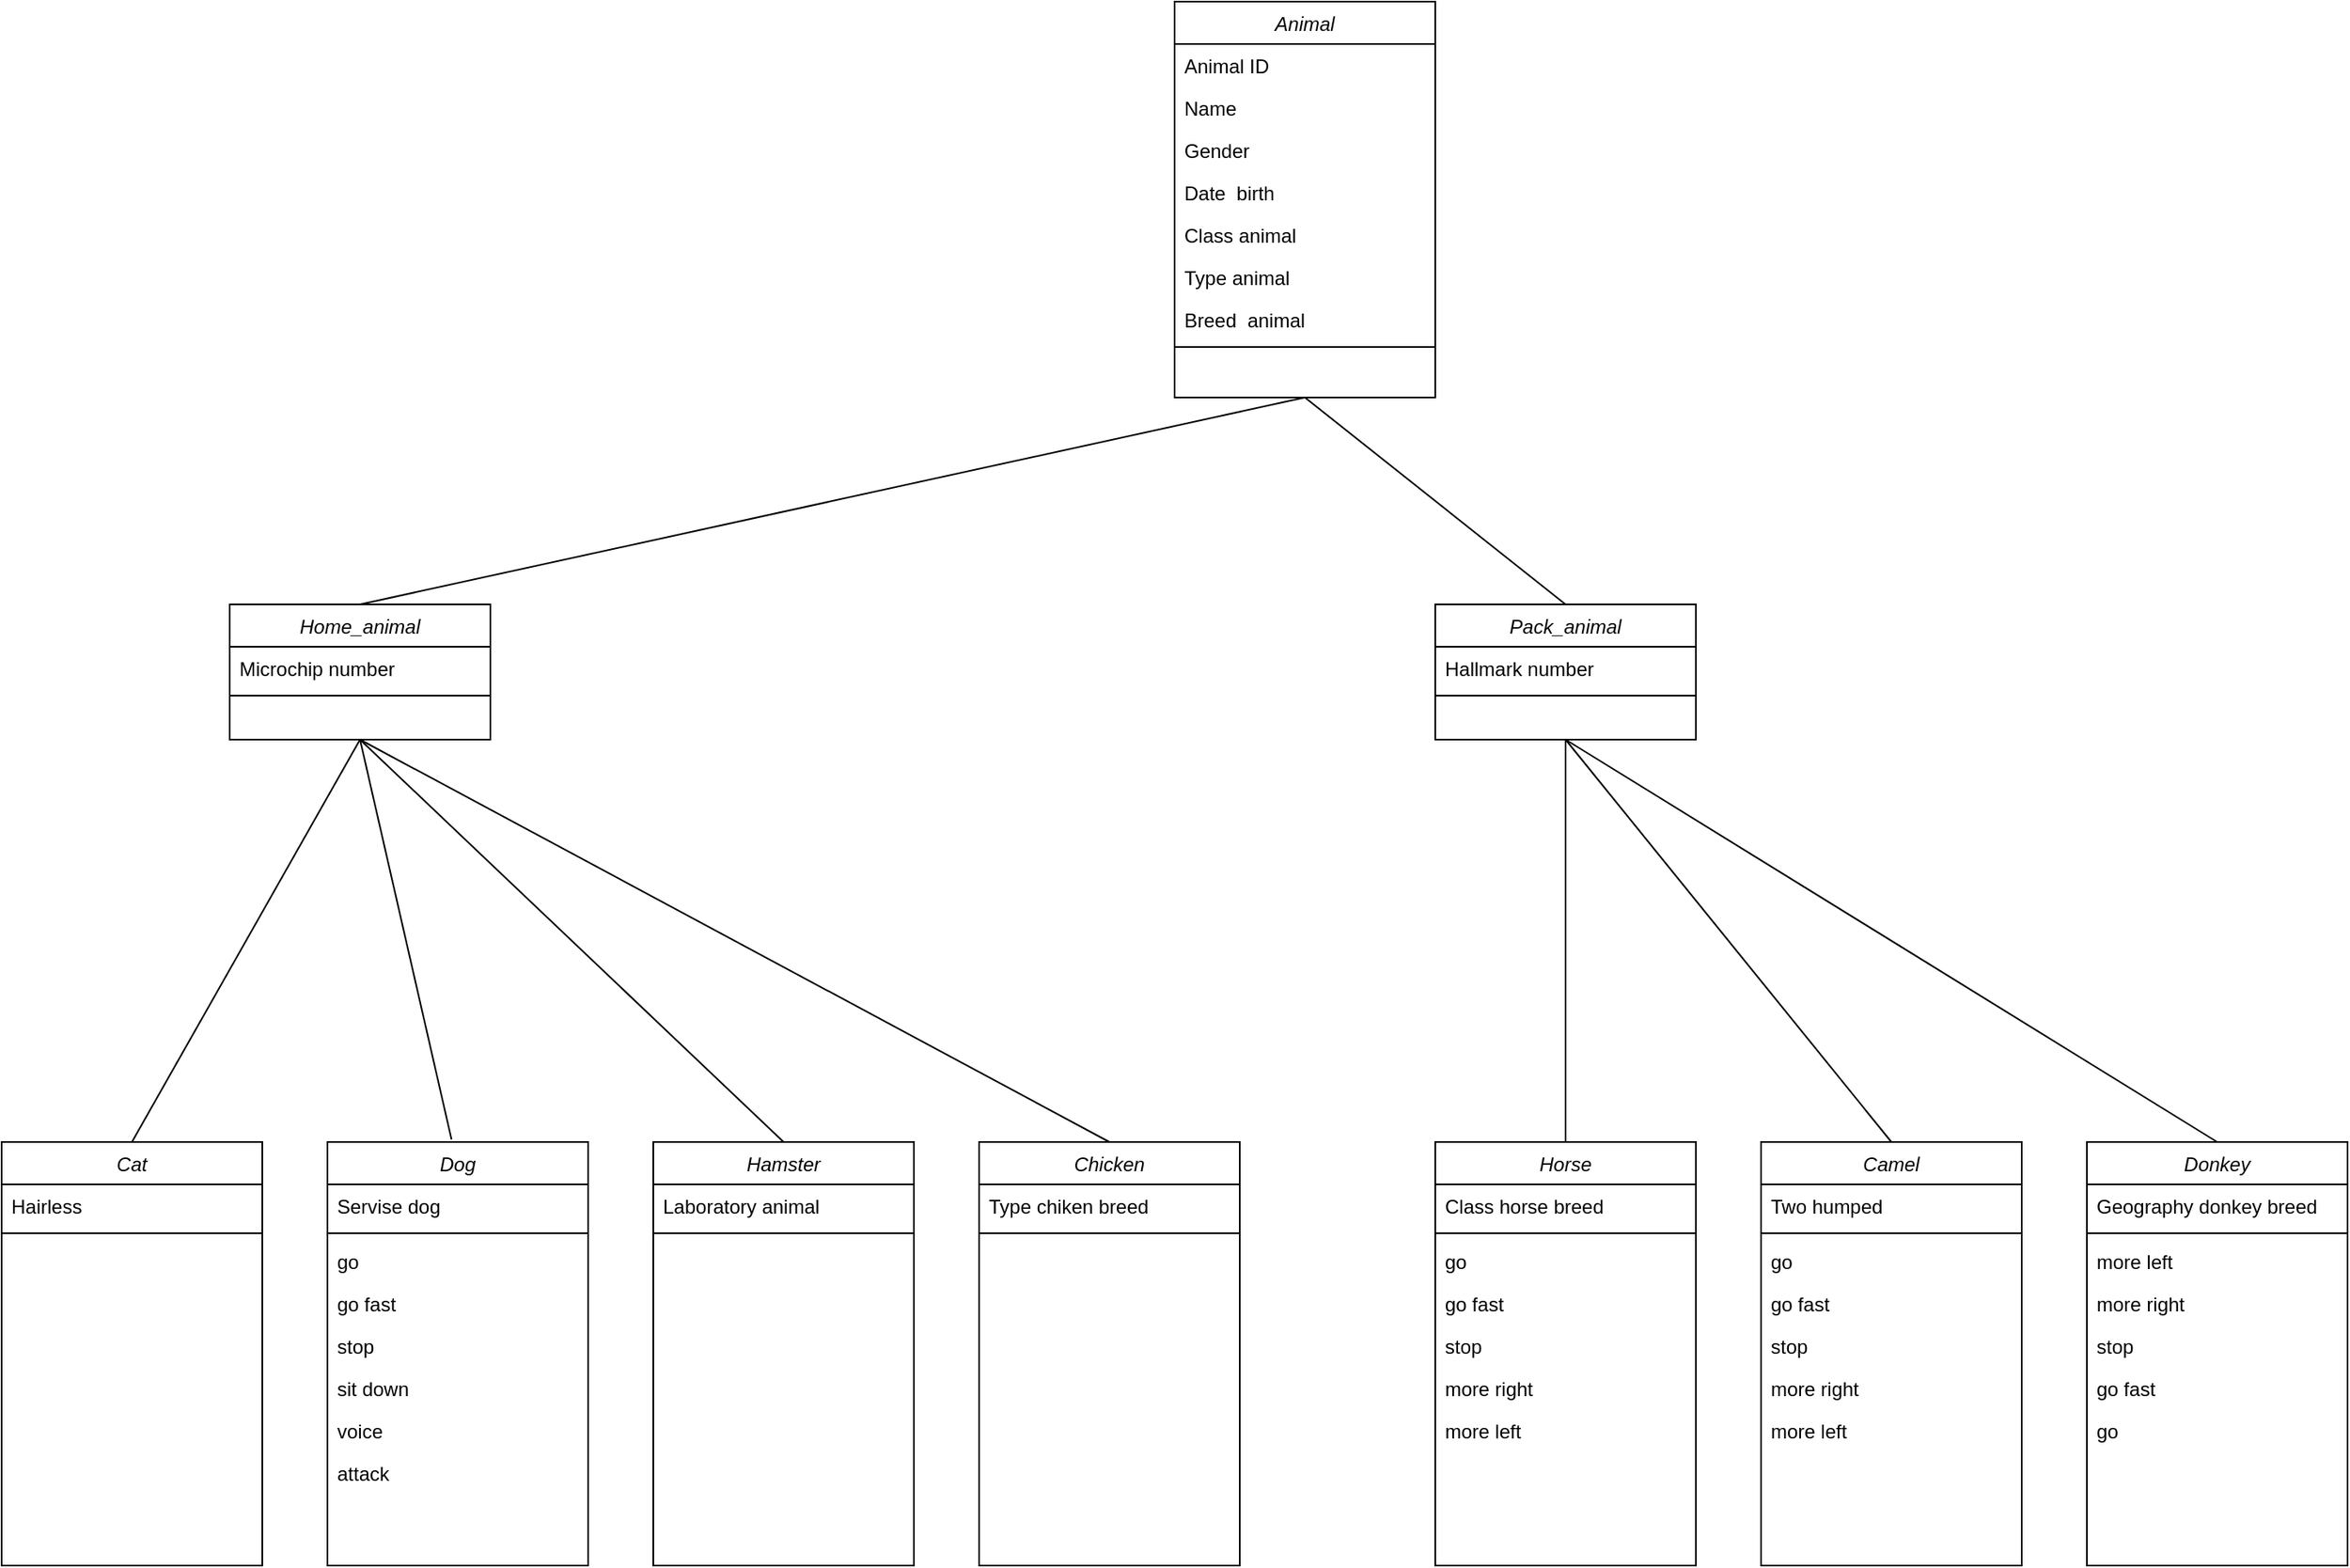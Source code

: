 <mxfile version="25.0.2">
  <diagram id="C5RBs43oDa-KdzZeNtuy" name="Page-1">
    <mxGraphModel dx="2327" dy="899" grid="1" gridSize="10" guides="1" tooltips="1" connect="1" arrows="1" fold="1" page="1" pageScale="1" pageWidth="827" pageHeight="1169" math="0" shadow="0">
      <root>
        <mxCell id="WIyWlLk6GJQsqaUBKTNV-0" />
        <mxCell id="WIyWlLk6GJQsqaUBKTNV-1" parent="WIyWlLk6GJQsqaUBKTNV-0" />
        <mxCell id="zkfFHV4jXpPFQw0GAbJ--0" value="Home_animal" style="swimlane;fontStyle=2;align=center;verticalAlign=top;childLayout=stackLayout;horizontal=1;startSize=26;horizontalStack=0;resizeParent=1;resizeLast=0;collapsible=1;marginBottom=0;rounded=0;shadow=0;strokeWidth=1;" parent="WIyWlLk6GJQsqaUBKTNV-1" vertex="1">
          <mxGeometry x="-660" y="527" width="160" height="83" as="geometry">
            <mxRectangle x="100" y="30" width="160" height="26" as="alternateBounds" />
          </mxGeometry>
        </mxCell>
        <mxCell id="TFcCsIYoFGyYDcuE7UwZ-116" value="Microchip number" style="text;align=left;verticalAlign=top;spacingLeft=4;spacingRight=4;overflow=hidden;rotatable=0;points=[[0,0.5],[1,0.5]];portConstraint=eastwest;rounded=0;shadow=0;html=0;" parent="zkfFHV4jXpPFQw0GAbJ--0" vertex="1">
          <mxGeometry y="26" width="160" height="26" as="geometry" />
        </mxCell>
        <mxCell id="zkfFHV4jXpPFQw0GAbJ--4" value="" style="line;html=1;strokeWidth=1;align=left;verticalAlign=middle;spacingTop=-1;spacingLeft=3;spacingRight=3;rotatable=0;labelPosition=right;points=[];portConstraint=eastwest;" parent="zkfFHV4jXpPFQw0GAbJ--0" vertex="1">
          <mxGeometry y="52" width="160" height="8" as="geometry" />
        </mxCell>
        <mxCell id="TFcCsIYoFGyYDcuE7UwZ-14" value="Cat" style="swimlane;fontStyle=2;align=center;verticalAlign=top;childLayout=stackLayout;horizontal=1;startSize=26;horizontalStack=0;resizeParent=1;resizeLast=0;collapsible=1;marginBottom=0;rounded=0;shadow=0;strokeWidth=1;" parent="WIyWlLk6GJQsqaUBKTNV-1" vertex="1">
          <mxGeometry x="-800" y="857" width="160" height="260" as="geometry">
            <mxRectangle x="230" y="140" width="160" height="26" as="alternateBounds" />
          </mxGeometry>
        </mxCell>
        <mxCell id="TFcCsIYoFGyYDcuE7UwZ-19" value="Hairless" style="text;align=left;verticalAlign=top;spacingLeft=4;spacingRight=4;overflow=hidden;rotatable=0;points=[[0,0.5],[1,0.5]];portConstraint=eastwest;rounded=0;shadow=0;html=0;" parent="TFcCsIYoFGyYDcuE7UwZ-14" vertex="1">
          <mxGeometry y="26" width="160" height="26" as="geometry" />
        </mxCell>
        <mxCell id="TFcCsIYoFGyYDcuE7UwZ-20" value="" style="line;html=1;strokeWidth=1;align=left;verticalAlign=middle;spacingTop=-1;spacingLeft=3;spacingRight=3;rotatable=0;labelPosition=right;points=[];portConstraint=eastwest;" parent="TFcCsIYoFGyYDcuE7UwZ-14" vertex="1">
          <mxGeometry y="52" width="160" height="8" as="geometry" />
        </mxCell>
        <mxCell id="TFcCsIYoFGyYDcuE7UwZ-21" value="Dog" style="swimlane;fontStyle=2;align=center;verticalAlign=top;childLayout=stackLayout;horizontal=1;startSize=26;horizontalStack=0;resizeParent=1;resizeLast=0;collapsible=1;marginBottom=0;rounded=0;shadow=0;strokeWidth=1;" parent="WIyWlLk6GJQsqaUBKTNV-1" vertex="1">
          <mxGeometry x="-600" y="857" width="160" height="260" as="geometry">
            <mxRectangle x="230" y="140" width="160" height="26" as="alternateBounds" />
          </mxGeometry>
        </mxCell>
        <mxCell id="TFcCsIYoFGyYDcuE7UwZ-26" value="Servise dog" style="text;align=left;verticalAlign=top;spacingLeft=4;spacingRight=4;overflow=hidden;rotatable=0;points=[[0,0.5],[1,0.5]];portConstraint=eastwest;rounded=0;shadow=0;html=0;" parent="TFcCsIYoFGyYDcuE7UwZ-21" vertex="1">
          <mxGeometry y="26" width="160" height="26" as="geometry" />
        </mxCell>
        <mxCell id="TFcCsIYoFGyYDcuE7UwZ-27" value="" style="line;html=1;strokeWidth=1;align=left;verticalAlign=middle;spacingTop=-1;spacingLeft=3;spacingRight=3;rotatable=0;labelPosition=right;points=[];portConstraint=eastwest;" parent="TFcCsIYoFGyYDcuE7UwZ-21" vertex="1">
          <mxGeometry y="52" width="160" height="8" as="geometry" />
        </mxCell>
        <mxCell id="TFcCsIYoFGyYDcuE7UwZ-134" value="go" style="text;align=left;verticalAlign=top;spacingLeft=4;spacingRight=4;overflow=hidden;rotatable=0;points=[[0,0.5],[1,0.5]];portConstraint=eastwest;rounded=0;shadow=0;html=0;" parent="TFcCsIYoFGyYDcuE7UwZ-21" vertex="1">
          <mxGeometry y="60" width="160" height="26" as="geometry" />
        </mxCell>
        <mxCell id="TFcCsIYoFGyYDcuE7UwZ-135" value="go fast" style="text;align=left;verticalAlign=top;spacingLeft=4;spacingRight=4;overflow=hidden;rotatable=0;points=[[0,0.5],[1,0.5]];portConstraint=eastwest;rounded=0;shadow=0;html=0;" parent="TFcCsIYoFGyYDcuE7UwZ-21" vertex="1">
          <mxGeometry y="86" width="160" height="26" as="geometry" />
        </mxCell>
        <mxCell id="TFcCsIYoFGyYDcuE7UwZ-136" value="stop" style="text;align=left;verticalAlign=top;spacingLeft=4;spacingRight=4;overflow=hidden;rotatable=0;points=[[0,0.5],[1,0.5]];portConstraint=eastwest;rounded=0;shadow=0;html=0;" parent="TFcCsIYoFGyYDcuE7UwZ-21" vertex="1">
          <mxGeometry y="112" width="160" height="26" as="geometry" />
        </mxCell>
        <mxCell id="TFcCsIYoFGyYDcuE7UwZ-137" value="sit down" style="text;align=left;verticalAlign=top;spacingLeft=4;spacingRight=4;overflow=hidden;rotatable=0;points=[[0,0.5],[1,0.5]];portConstraint=eastwest;rounded=0;shadow=0;html=0;" parent="TFcCsIYoFGyYDcuE7UwZ-21" vertex="1">
          <mxGeometry y="138" width="160" height="26" as="geometry" />
        </mxCell>
        <mxCell id="TFcCsIYoFGyYDcuE7UwZ-138" value="voice" style="text;align=left;verticalAlign=top;spacingLeft=4;spacingRight=4;overflow=hidden;rotatable=0;points=[[0,0.5],[1,0.5]];portConstraint=eastwest;rounded=0;shadow=0;html=0;" parent="TFcCsIYoFGyYDcuE7UwZ-21" vertex="1">
          <mxGeometry y="164" width="160" height="26" as="geometry" />
        </mxCell>
        <mxCell id="TFcCsIYoFGyYDcuE7UwZ-139" value="attack" style="text;align=left;verticalAlign=top;spacingLeft=4;spacingRight=4;overflow=hidden;rotatable=0;points=[[0,0.5],[1,0.5]];portConstraint=eastwest;rounded=0;shadow=0;html=0;" parent="TFcCsIYoFGyYDcuE7UwZ-21" vertex="1">
          <mxGeometry y="190" width="160" height="26" as="geometry" />
        </mxCell>
        <mxCell id="TFcCsIYoFGyYDcuE7UwZ-29" value="Hamster" style="swimlane;fontStyle=2;align=center;verticalAlign=top;childLayout=stackLayout;horizontal=1;startSize=26;horizontalStack=0;resizeParent=1;resizeLast=0;collapsible=1;marginBottom=0;rounded=0;shadow=0;strokeWidth=1;" parent="WIyWlLk6GJQsqaUBKTNV-1" vertex="1">
          <mxGeometry x="-400" y="857" width="160" height="260" as="geometry">
            <mxRectangle x="230" y="140" width="160" height="26" as="alternateBounds" />
          </mxGeometry>
        </mxCell>
        <mxCell id="TFcCsIYoFGyYDcuE7UwZ-34" value="Laboratory animal" style="text;align=left;verticalAlign=top;spacingLeft=4;spacingRight=4;overflow=hidden;rotatable=0;points=[[0,0.5],[1,0.5]];portConstraint=eastwest;rounded=0;shadow=0;html=0;" parent="TFcCsIYoFGyYDcuE7UwZ-29" vertex="1">
          <mxGeometry y="26" width="160" height="26" as="geometry" />
        </mxCell>
        <mxCell id="TFcCsIYoFGyYDcuE7UwZ-35" value="" style="line;html=1;strokeWidth=1;align=left;verticalAlign=middle;spacingTop=-1;spacingLeft=3;spacingRight=3;rotatable=0;labelPosition=right;points=[];portConstraint=eastwest;" parent="TFcCsIYoFGyYDcuE7UwZ-29" vertex="1">
          <mxGeometry y="52" width="160" height="8" as="geometry" />
        </mxCell>
        <mxCell id="TFcCsIYoFGyYDcuE7UwZ-38" value="" style="endArrow=none;html=1;rounded=0;entryX=0.5;entryY=1;entryDx=0;entryDy=0;exitX=0.5;exitY=0;exitDx=0;exitDy=0;" parent="WIyWlLk6GJQsqaUBKTNV-1" source="TFcCsIYoFGyYDcuE7UwZ-14" target="zkfFHV4jXpPFQw0GAbJ--0" edge="1">
          <mxGeometry width="50" height="50" relative="1" as="geometry">
            <mxPoint x="-580" y="877" as="sourcePoint" />
            <mxPoint x="-320" y="897" as="targetPoint" />
          </mxGeometry>
        </mxCell>
        <mxCell id="TFcCsIYoFGyYDcuE7UwZ-39" value="" style="endArrow=none;html=1;rounded=0;exitX=0.476;exitY=-0.006;exitDx=0;exitDy=0;exitPerimeter=0;entryX=0.5;entryY=1;entryDx=0;entryDy=0;" parent="WIyWlLk6GJQsqaUBKTNV-1" source="TFcCsIYoFGyYDcuE7UwZ-21" target="zkfFHV4jXpPFQw0GAbJ--0" edge="1">
          <mxGeometry width="50" height="50" relative="1" as="geometry">
            <mxPoint x="-390" y="857" as="sourcePoint" />
            <mxPoint x="-580" y="767" as="targetPoint" />
          </mxGeometry>
        </mxCell>
        <mxCell id="TFcCsIYoFGyYDcuE7UwZ-40" value="" style="endArrow=none;html=1;rounded=0;exitX=0.5;exitY=0;exitDx=0;exitDy=0;" parent="WIyWlLk6GJQsqaUBKTNV-1" source="TFcCsIYoFGyYDcuE7UwZ-29" edge="1">
          <mxGeometry width="50" height="50" relative="1" as="geometry">
            <mxPoint x="-370" y="947" as="sourcePoint" />
            <mxPoint x="-580" y="610" as="targetPoint" />
          </mxGeometry>
        </mxCell>
        <mxCell id="TFcCsIYoFGyYDcuE7UwZ-41" value="Pack_animal" style="swimlane;fontStyle=2;align=center;verticalAlign=top;childLayout=stackLayout;horizontal=1;startSize=26;horizontalStack=0;resizeParent=1;resizeLast=0;collapsible=1;marginBottom=0;rounded=0;shadow=0;strokeWidth=1;" parent="WIyWlLk6GJQsqaUBKTNV-1" vertex="1">
          <mxGeometry x="80" y="527" width="160" height="83" as="geometry">
            <mxRectangle x="100" y="30" width="160" height="26" as="alternateBounds" />
          </mxGeometry>
        </mxCell>
        <mxCell id="TFcCsIYoFGyYDcuE7UwZ-43" value="Hallmark number" style="text;align=left;verticalAlign=top;spacingLeft=4;spacingRight=4;overflow=hidden;rotatable=0;points=[[0,0.5],[1,0.5]];portConstraint=eastwest;" parent="TFcCsIYoFGyYDcuE7UwZ-41" vertex="1">
          <mxGeometry y="26" width="160" height="26" as="geometry" />
        </mxCell>
        <mxCell id="TFcCsIYoFGyYDcuE7UwZ-47" value="" style="line;html=1;strokeWidth=1;align=left;verticalAlign=middle;spacingTop=-1;spacingLeft=3;spacingRight=3;rotatable=0;labelPosition=right;points=[];portConstraint=eastwest;" parent="TFcCsIYoFGyYDcuE7UwZ-41" vertex="1">
          <mxGeometry y="52" width="160" height="8" as="geometry" />
        </mxCell>
        <mxCell id="TFcCsIYoFGyYDcuE7UwZ-49" value="Horse" style="swimlane;fontStyle=2;align=center;verticalAlign=top;childLayout=stackLayout;horizontal=1;startSize=26;horizontalStack=0;resizeParent=1;resizeLast=0;collapsible=1;marginBottom=0;rounded=0;shadow=0;strokeWidth=1;" parent="WIyWlLk6GJQsqaUBKTNV-1" vertex="1">
          <mxGeometry x="80" y="857" width="160" height="260" as="geometry">
            <mxRectangle x="230" y="140" width="160" height="26" as="alternateBounds" />
          </mxGeometry>
        </mxCell>
        <mxCell id="TFcCsIYoFGyYDcuE7UwZ-55" value="Class horse breed" style="text;align=left;verticalAlign=top;spacingLeft=4;spacingRight=4;overflow=hidden;rotatable=0;points=[[0,0.5],[1,0.5]];portConstraint=eastwest;rounded=0;shadow=0;html=0;" parent="TFcCsIYoFGyYDcuE7UwZ-49" vertex="1">
          <mxGeometry y="26" width="160" height="26" as="geometry" />
        </mxCell>
        <mxCell id="TFcCsIYoFGyYDcuE7UwZ-56" value="" style="line;html=1;strokeWidth=1;align=left;verticalAlign=middle;spacingTop=-1;spacingLeft=3;spacingRight=3;rotatable=0;labelPosition=right;points=[];portConstraint=eastwest;" parent="TFcCsIYoFGyYDcuE7UwZ-49" vertex="1">
          <mxGeometry y="52" width="160" height="8" as="geometry" />
        </mxCell>
        <mxCell id="TFcCsIYoFGyYDcuE7UwZ-117" value="go" style="text;align=left;verticalAlign=top;spacingLeft=4;spacingRight=4;overflow=hidden;rotatable=0;points=[[0,0.5],[1,0.5]];portConstraint=eastwest;rounded=0;shadow=0;html=0;" parent="TFcCsIYoFGyYDcuE7UwZ-49" vertex="1">
          <mxGeometry y="60" width="160" height="26" as="geometry" />
        </mxCell>
        <mxCell id="TFcCsIYoFGyYDcuE7UwZ-119" value="go fast" style="text;align=left;verticalAlign=top;spacingLeft=4;spacingRight=4;overflow=hidden;rotatable=0;points=[[0,0.5],[1,0.5]];portConstraint=eastwest;rounded=0;shadow=0;html=0;" parent="TFcCsIYoFGyYDcuE7UwZ-49" vertex="1">
          <mxGeometry y="86" width="160" height="26" as="geometry" />
        </mxCell>
        <mxCell id="TFcCsIYoFGyYDcuE7UwZ-118" value="stop" style="text;align=left;verticalAlign=top;spacingLeft=4;spacingRight=4;overflow=hidden;rotatable=0;points=[[0,0.5],[1,0.5]];portConstraint=eastwest;rounded=0;shadow=0;html=0;" parent="TFcCsIYoFGyYDcuE7UwZ-49" vertex="1">
          <mxGeometry y="112" width="160" height="26" as="geometry" />
        </mxCell>
        <mxCell id="TFcCsIYoFGyYDcuE7UwZ-122" value="more right" style="text;align=left;verticalAlign=top;spacingLeft=4;spacingRight=4;overflow=hidden;rotatable=0;points=[[0,0.5],[1,0.5]];portConstraint=eastwest;rounded=0;shadow=0;html=0;" parent="TFcCsIYoFGyYDcuE7UwZ-49" vertex="1">
          <mxGeometry y="138" width="160" height="26" as="geometry" />
        </mxCell>
        <mxCell id="TFcCsIYoFGyYDcuE7UwZ-123" value="more left" style="text;align=left;verticalAlign=top;spacingLeft=4;spacingRight=4;overflow=hidden;rotatable=0;points=[[0,0.5],[1,0.5]];portConstraint=eastwest;rounded=0;shadow=0;html=0;" parent="TFcCsIYoFGyYDcuE7UwZ-49" vertex="1">
          <mxGeometry y="164" width="160" height="26" as="geometry" />
        </mxCell>
        <mxCell id="TFcCsIYoFGyYDcuE7UwZ-57" value="Animal" style="swimlane;fontStyle=2;align=center;verticalAlign=top;childLayout=stackLayout;horizontal=1;startSize=26;horizontalStack=0;resizeParent=1;resizeLast=0;collapsible=1;marginBottom=0;rounded=0;shadow=0;strokeWidth=1;" parent="WIyWlLk6GJQsqaUBKTNV-1" vertex="1">
          <mxGeometry x="-80" y="157" width="160" height="243" as="geometry">
            <mxRectangle x="100" y="30" width="160" height="26" as="alternateBounds" />
          </mxGeometry>
        </mxCell>
        <mxCell id="TFcCsIYoFGyYDcuE7UwZ-58" value="Animal ID" style="text;align=left;verticalAlign=top;spacingLeft=4;spacingRight=4;overflow=hidden;rotatable=0;points=[[0,0.5],[1,0.5]];portConstraint=eastwest;rounded=0;shadow=0;html=0;" parent="TFcCsIYoFGyYDcuE7UwZ-57" vertex="1">
          <mxGeometry y="26" width="160" height="26" as="geometry" />
        </mxCell>
        <mxCell id="zkfFHV4jXpPFQw0GAbJ--1" value="Name" style="text;align=left;verticalAlign=top;spacingLeft=4;spacingRight=4;overflow=hidden;rotatable=0;points=[[0,0.5],[1,0.5]];portConstraint=eastwest;" parent="TFcCsIYoFGyYDcuE7UwZ-57" vertex="1">
          <mxGeometry y="52" width="160" height="26" as="geometry" />
        </mxCell>
        <mxCell id="TFcCsIYoFGyYDcuE7UwZ-83" value="Gender" style="text;align=left;verticalAlign=top;spacingLeft=4;spacingRight=4;overflow=hidden;rotatable=0;points=[[0,0.5],[1,0.5]];portConstraint=eastwest;rounded=0;shadow=0;html=0;" parent="TFcCsIYoFGyYDcuE7UwZ-57" vertex="1">
          <mxGeometry y="78" width="160" height="26" as="geometry" />
        </mxCell>
        <mxCell id="TFcCsIYoFGyYDcuE7UwZ-115" value="Date  birth" style="text;align=left;verticalAlign=top;spacingLeft=4;spacingRight=4;overflow=hidden;rotatable=0;points=[[0,0.5],[1,0.5]];portConstraint=eastwest;rounded=0;shadow=0;html=0;" parent="TFcCsIYoFGyYDcuE7UwZ-57" vertex="1">
          <mxGeometry y="104" width="160" height="26" as="geometry" />
        </mxCell>
        <mxCell id="TFcCsIYoFGyYDcuE7UwZ-67" value="Class animal" style="text;align=left;verticalAlign=top;spacingLeft=4;spacingRight=4;overflow=hidden;rotatable=0;points=[[0,0.5],[1,0.5]];portConstraint=eastwest;rounded=0;shadow=0;html=0;" parent="TFcCsIYoFGyYDcuE7UwZ-57" vertex="1">
          <mxGeometry y="130" width="160" height="26" as="geometry" />
        </mxCell>
        <mxCell id="TFcCsIYoFGyYDcuE7UwZ-140" value="Type animal" style="text;align=left;verticalAlign=top;spacingLeft=4;spacingRight=4;overflow=hidden;rotatable=0;points=[[0,0.5],[1,0.5]];portConstraint=eastwest;rounded=0;shadow=0;html=0;" parent="TFcCsIYoFGyYDcuE7UwZ-57" vertex="1">
          <mxGeometry y="156" width="160" height="26" as="geometry" />
        </mxCell>
        <mxCell id="TFcCsIYoFGyYDcuE7UwZ-12" value="Breed  animal" style="text;align=left;verticalAlign=top;spacingLeft=4;spacingRight=4;overflow=hidden;rotatable=0;points=[[0,0.5],[1,0.5]];portConstraint=eastwest;rounded=0;shadow=0;html=0;" parent="TFcCsIYoFGyYDcuE7UwZ-57" vertex="1">
          <mxGeometry y="182" width="160" height="26" as="geometry" />
        </mxCell>
        <mxCell id="TFcCsIYoFGyYDcuE7UwZ-63" value="" style="line;html=1;strokeWidth=1;align=left;verticalAlign=middle;spacingTop=-1;spacingLeft=3;spacingRight=3;rotatable=0;labelPosition=right;points=[];portConstraint=eastwest;" parent="TFcCsIYoFGyYDcuE7UwZ-57" vertex="1">
          <mxGeometry y="208" width="160" height="8" as="geometry" />
        </mxCell>
        <mxCell id="TFcCsIYoFGyYDcuE7UwZ-64" value="" style="endArrow=none;html=1;rounded=0;exitX=0.5;exitY=0;exitDx=0;exitDy=0;entryX=0.5;entryY=1;entryDx=0;entryDy=0;" parent="WIyWlLk6GJQsqaUBKTNV-1" source="zkfFHV4jXpPFQw0GAbJ--0" target="TFcCsIYoFGyYDcuE7UwZ-57" edge="1">
          <mxGeometry width="50" height="50" relative="1" as="geometry">
            <mxPoint x="70" y="747" as="sourcePoint" />
            <mxPoint y="427" as="targetPoint" />
          </mxGeometry>
        </mxCell>
        <mxCell id="TFcCsIYoFGyYDcuE7UwZ-65" value="" style="endArrow=none;html=1;rounded=0;exitX=0.5;exitY=0;exitDx=0;exitDy=0;entryX=0.5;entryY=1;entryDx=0;entryDy=0;" parent="WIyWlLk6GJQsqaUBKTNV-1" source="TFcCsIYoFGyYDcuE7UwZ-41" target="TFcCsIYoFGyYDcuE7UwZ-57" edge="1">
          <mxGeometry width="50" height="50" relative="1" as="geometry">
            <mxPoint x="70" y="747" as="sourcePoint" />
            <mxPoint y="427" as="targetPoint" />
          </mxGeometry>
        </mxCell>
        <mxCell id="TFcCsIYoFGyYDcuE7UwZ-66" value="" style="endArrow=none;html=1;rounded=0;entryX=0.5;entryY=1;entryDx=0;entryDy=0;exitX=0.5;exitY=0;exitDx=0;exitDy=0;" parent="WIyWlLk6GJQsqaUBKTNV-1" source="TFcCsIYoFGyYDcuE7UwZ-49" target="TFcCsIYoFGyYDcuE7UwZ-41" edge="1">
          <mxGeometry width="50" height="50" relative="1" as="geometry">
            <mxPoint x="70" y="807" as="sourcePoint" />
            <mxPoint x="120" y="757" as="targetPoint" />
          </mxGeometry>
        </mxCell>
        <mxCell id="TFcCsIYoFGyYDcuE7UwZ-74" value="Chicken" style="swimlane;fontStyle=2;align=center;verticalAlign=top;childLayout=stackLayout;horizontal=1;startSize=26;horizontalStack=0;resizeParent=1;resizeLast=0;collapsible=1;marginBottom=0;rounded=0;shadow=0;strokeWidth=1;" parent="WIyWlLk6GJQsqaUBKTNV-1" vertex="1">
          <mxGeometry x="-200" y="857" width="160" height="260" as="geometry">
            <mxRectangle x="230" y="140" width="160" height="26" as="alternateBounds" />
          </mxGeometry>
        </mxCell>
        <mxCell id="TFcCsIYoFGyYDcuE7UwZ-81" value="Type chiken breed" style="text;align=left;verticalAlign=top;spacingLeft=4;spacingRight=4;overflow=hidden;rotatable=0;points=[[0,0.5],[1,0.5]];portConstraint=eastwest;rounded=0;shadow=0;html=0;" parent="TFcCsIYoFGyYDcuE7UwZ-74" vertex="1">
          <mxGeometry y="26" width="160" height="26" as="geometry" />
        </mxCell>
        <mxCell id="TFcCsIYoFGyYDcuE7UwZ-82" value="" style="line;html=1;strokeWidth=1;align=left;verticalAlign=middle;spacingTop=-1;spacingLeft=3;spacingRight=3;rotatable=0;labelPosition=right;points=[];portConstraint=eastwest;" parent="TFcCsIYoFGyYDcuE7UwZ-74" vertex="1">
          <mxGeometry y="52" width="160" height="8" as="geometry" />
        </mxCell>
        <mxCell id="TFcCsIYoFGyYDcuE7UwZ-91" value="" style="endArrow=none;html=1;rounded=0;exitX=0.5;exitY=0;exitDx=0;exitDy=0;entryX=0.5;entryY=1;entryDx=0;entryDy=0;" parent="WIyWlLk6GJQsqaUBKTNV-1" source="TFcCsIYoFGyYDcuE7UwZ-74" target="zkfFHV4jXpPFQw0GAbJ--0" edge="1">
          <mxGeometry width="50" height="50" relative="1" as="geometry">
            <mxPoint x="-120" y="747" as="sourcePoint" />
            <mxPoint x="-570" y="610" as="targetPoint" />
          </mxGeometry>
        </mxCell>
        <mxCell id="TFcCsIYoFGyYDcuE7UwZ-92" value="Camel" style="swimlane;fontStyle=2;align=center;verticalAlign=top;childLayout=stackLayout;horizontal=1;startSize=26;horizontalStack=0;resizeParent=1;resizeLast=0;collapsible=1;marginBottom=0;rounded=0;shadow=0;strokeWidth=1;" parent="WIyWlLk6GJQsqaUBKTNV-1" vertex="1">
          <mxGeometry x="280" y="857" width="160" height="260" as="geometry">
            <mxRectangle x="230" y="140" width="160" height="26" as="alternateBounds" />
          </mxGeometry>
        </mxCell>
        <mxCell id="TFcCsIYoFGyYDcuE7UwZ-100" value="Two humped" style="text;align=left;verticalAlign=top;spacingLeft=4;spacingRight=4;overflow=hidden;rotatable=0;points=[[0,0.5],[1,0.5]];portConstraint=eastwest;rounded=0;shadow=0;html=0;" parent="TFcCsIYoFGyYDcuE7UwZ-92" vertex="1">
          <mxGeometry y="26" width="160" height="26" as="geometry" />
        </mxCell>
        <mxCell id="TFcCsIYoFGyYDcuE7UwZ-101" value="" style="line;html=1;strokeWidth=1;align=left;verticalAlign=middle;spacingTop=-1;spacingLeft=3;spacingRight=3;rotatable=0;labelPosition=right;points=[];portConstraint=eastwest;" parent="TFcCsIYoFGyYDcuE7UwZ-92" vertex="1">
          <mxGeometry y="52" width="160" height="8" as="geometry" />
        </mxCell>
        <mxCell id="TFcCsIYoFGyYDcuE7UwZ-124" value="go" style="text;align=left;verticalAlign=top;spacingLeft=4;spacingRight=4;overflow=hidden;rotatable=0;points=[[0,0.5],[1,0.5]];portConstraint=eastwest;rounded=0;shadow=0;html=0;" parent="TFcCsIYoFGyYDcuE7UwZ-92" vertex="1">
          <mxGeometry y="60" width="160" height="26" as="geometry" />
        </mxCell>
        <mxCell id="TFcCsIYoFGyYDcuE7UwZ-125" value="go fast" style="text;align=left;verticalAlign=top;spacingLeft=4;spacingRight=4;overflow=hidden;rotatable=0;points=[[0,0.5],[1,0.5]];portConstraint=eastwest;rounded=0;shadow=0;html=0;" parent="TFcCsIYoFGyYDcuE7UwZ-92" vertex="1">
          <mxGeometry y="86" width="160" height="26" as="geometry" />
        </mxCell>
        <mxCell id="TFcCsIYoFGyYDcuE7UwZ-126" value="stop" style="text;align=left;verticalAlign=top;spacingLeft=4;spacingRight=4;overflow=hidden;rotatable=0;points=[[0,0.5],[1,0.5]];portConstraint=eastwest;rounded=0;shadow=0;html=0;" parent="TFcCsIYoFGyYDcuE7UwZ-92" vertex="1">
          <mxGeometry y="112" width="160" height="26" as="geometry" />
        </mxCell>
        <mxCell id="TFcCsIYoFGyYDcuE7UwZ-127" value="more right" style="text;align=left;verticalAlign=top;spacingLeft=4;spacingRight=4;overflow=hidden;rotatable=0;points=[[0,0.5],[1,0.5]];portConstraint=eastwest;rounded=0;shadow=0;html=0;" parent="TFcCsIYoFGyYDcuE7UwZ-92" vertex="1">
          <mxGeometry y="138" width="160" height="26" as="geometry" />
        </mxCell>
        <mxCell id="TFcCsIYoFGyYDcuE7UwZ-128" value="more left" style="text;align=left;verticalAlign=top;spacingLeft=4;spacingRight=4;overflow=hidden;rotatable=0;points=[[0,0.5],[1,0.5]];portConstraint=eastwest;rounded=0;shadow=0;html=0;" parent="TFcCsIYoFGyYDcuE7UwZ-92" vertex="1">
          <mxGeometry y="164" width="160" height="26" as="geometry" />
        </mxCell>
        <mxCell id="TFcCsIYoFGyYDcuE7UwZ-102" value="" style="endArrow=none;html=1;rounded=0;entryX=0.5;entryY=1;entryDx=0;entryDy=0;exitX=0.5;exitY=0;exitDx=0;exitDy=0;" parent="WIyWlLk6GJQsqaUBKTNV-1" source="TFcCsIYoFGyYDcuE7UwZ-92" target="TFcCsIYoFGyYDcuE7UwZ-41" edge="1">
          <mxGeometry width="50" height="50" relative="1" as="geometry">
            <mxPoint x="-120" y="747" as="sourcePoint" />
            <mxPoint x="-70" y="697" as="targetPoint" />
          </mxGeometry>
        </mxCell>
        <mxCell id="TFcCsIYoFGyYDcuE7UwZ-103" value="Donkey" style="swimlane;fontStyle=2;align=center;verticalAlign=top;childLayout=stackLayout;horizontal=1;startSize=26;horizontalStack=0;resizeParent=1;resizeLast=0;collapsible=1;marginBottom=0;rounded=0;shadow=0;strokeWidth=1;" parent="WIyWlLk6GJQsqaUBKTNV-1" vertex="1">
          <mxGeometry x="480" y="857" width="160" height="260" as="geometry">
            <mxRectangle x="230" y="140" width="160" height="26" as="alternateBounds" />
          </mxGeometry>
        </mxCell>
        <mxCell id="TFcCsIYoFGyYDcuE7UwZ-111" value="Geography donkey breed" style="text;align=left;verticalAlign=top;spacingLeft=4;spacingRight=4;overflow=hidden;rotatable=0;points=[[0,0.5],[1,0.5]];portConstraint=eastwest;rounded=0;shadow=0;html=0;" parent="TFcCsIYoFGyYDcuE7UwZ-103" vertex="1">
          <mxGeometry y="26" width="160" height="26" as="geometry" />
        </mxCell>
        <mxCell id="TFcCsIYoFGyYDcuE7UwZ-112" value="" style="line;html=1;strokeWidth=1;align=left;verticalAlign=middle;spacingTop=-1;spacingLeft=3;spacingRight=3;rotatable=0;labelPosition=right;points=[];portConstraint=eastwest;" parent="TFcCsIYoFGyYDcuE7UwZ-103" vertex="1">
          <mxGeometry y="52" width="160" height="8" as="geometry" />
        </mxCell>
        <mxCell id="TFcCsIYoFGyYDcuE7UwZ-133" value="more left" style="text;align=left;verticalAlign=top;spacingLeft=4;spacingRight=4;overflow=hidden;rotatable=0;points=[[0,0.5],[1,0.5]];portConstraint=eastwest;rounded=0;shadow=0;html=0;" parent="TFcCsIYoFGyYDcuE7UwZ-103" vertex="1">
          <mxGeometry y="60" width="160" height="26" as="geometry" />
        </mxCell>
        <mxCell id="TFcCsIYoFGyYDcuE7UwZ-132" value="more right" style="text;align=left;verticalAlign=top;spacingLeft=4;spacingRight=4;overflow=hidden;rotatable=0;points=[[0,0.5],[1,0.5]];portConstraint=eastwest;rounded=0;shadow=0;html=0;" parent="TFcCsIYoFGyYDcuE7UwZ-103" vertex="1">
          <mxGeometry y="86" width="160" height="26" as="geometry" />
        </mxCell>
        <mxCell id="TFcCsIYoFGyYDcuE7UwZ-131" value="stop" style="text;align=left;verticalAlign=top;spacingLeft=4;spacingRight=4;overflow=hidden;rotatable=0;points=[[0,0.5],[1,0.5]];portConstraint=eastwest;rounded=0;shadow=0;html=0;" parent="TFcCsIYoFGyYDcuE7UwZ-103" vertex="1">
          <mxGeometry y="112" width="160" height="26" as="geometry" />
        </mxCell>
        <mxCell id="TFcCsIYoFGyYDcuE7UwZ-130" value="go fast" style="text;align=left;verticalAlign=top;spacingLeft=4;spacingRight=4;overflow=hidden;rotatable=0;points=[[0,0.5],[1,0.5]];portConstraint=eastwest;rounded=0;shadow=0;html=0;" parent="TFcCsIYoFGyYDcuE7UwZ-103" vertex="1">
          <mxGeometry y="138" width="160" height="26" as="geometry" />
        </mxCell>
        <mxCell id="TFcCsIYoFGyYDcuE7UwZ-129" value="go" style="text;align=left;verticalAlign=top;spacingLeft=4;spacingRight=4;overflow=hidden;rotatable=0;points=[[0,0.5],[1,0.5]];portConstraint=eastwest;rounded=0;shadow=0;html=0;" parent="TFcCsIYoFGyYDcuE7UwZ-103" vertex="1">
          <mxGeometry y="164" width="160" height="26" as="geometry" />
        </mxCell>
        <mxCell id="TFcCsIYoFGyYDcuE7UwZ-113" value="" style="endArrow=none;html=1;rounded=0;entryX=0.5;entryY=1;entryDx=0;entryDy=0;exitX=0.5;exitY=0;exitDx=0;exitDy=0;" parent="WIyWlLk6GJQsqaUBKTNV-1" source="TFcCsIYoFGyYDcuE7UwZ-103" target="TFcCsIYoFGyYDcuE7UwZ-41" edge="1">
          <mxGeometry width="50" height="50" relative="1" as="geometry">
            <mxPoint x="-120" y="747" as="sourcePoint" />
            <mxPoint x="-70" y="697" as="targetPoint" />
          </mxGeometry>
        </mxCell>
      </root>
    </mxGraphModel>
  </diagram>
</mxfile>
